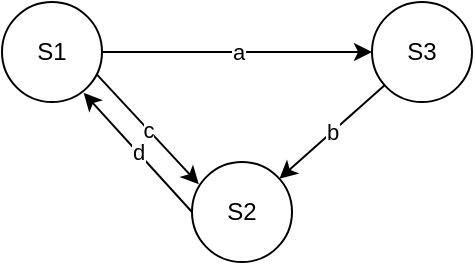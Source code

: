 <mxfile version="10.6.1" type="device"><diagram id="3xVqfW4vbu9f2OTwN6cl" name="Page-1"><mxGraphModel dx="480" dy="298" grid="1" gridSize="10" guides="1" tooltips="1" connect="1" arrows="1" fold="1" page="1" pageScale="1" pageWidth="850" pageHeight="1100" math="0" shadow="0"><root><mxCell id="0"/><mxCell id="1" parent="0"/><mxCell id="eOMa8Q__TpP2jqv91bpG-1" value="S1" style="ellipse;whiteSpace=wrap;html=1;aspect=fixed;" vertex="1" parent="1"><mxGeometry x="275" y="160" width="50" height="50" as="geometry"/></mxCell><mxCell id="eOMa8Q__TpP2jqv91bpG-2" value="S3" style="ellipse;whiteSpace=wrap;html=1;aspect=fixed;" vertex="1" parent="1"><mxGeometry x="460" y="160" width="50" height="50" as="geometry"/></mxCell><mxCell id="eOMa8Q__TpP2jqv91bpG-3" value="S2" style="ellipse;whiteSpace=wrap;html=1;aspect=fixed;" vertex="1" parent="1"><mxGeometry x="370" y="240" width="50" height="50" as="geometry"/></mxCell><mxCell id="eOMa8Q__TpP2jqv91bpG-4" value="a" style="endArrow=classic;html=1;exitX=1;exitY=0.5;exitDx=0;exitDy=0;fontSize=11;" edge="1" parent="1" source="eOMa8Q__TpP2jqv91bpG-1" target="eOMa8Q__TpP2jqv91bpG-2"><mxGeometry width="50" height="50" relative="1" as="geometry"><mxPoint x="200" y="410" as="sourcePoint"/><mxPoint x="250" y="360" as="targetPoint"/></mxGeometry></mxCell><mxCell id="eOMa8Q__TpP2jqv91bpG-5" value="c" style="endArrow=classic;html=1;entryX=0.068;entryY=0.222;entryDx=0;entryDy=0;exitX=0.952;exitY=0.729;exitDx=0;exitDy=0;exitPerimeter=0;entryPerimeter=0;" edge="1" parent="1" source="eOMa8Q__TpP2jqv91bpG-1" target="eOMa8Q__TpP2jqv91bpG-3"><mxGeometry width="50" height="50" relative="1" as="geometry"><mxPoint x="210" y="410" as="sourcePoint"/><mxPoint x="260" y="360" as="targetPoint"/></mxGeometry></mxCell><mxCell id="eOMa8Q__TpP2jqv91bpG-6" value="b" style="endArrow=classic;html=1;" edge="1" parent="1" source="eOMa8Q__TpP2jqv91bpG-2" target="eOMa8Q__TpP2jqv91bpG-3"><mxGeometry width="50" height="50" relative="1" as="geometry"><mxPoint x="490" y="199" as="sourcePoint"/><mxPoint x="452" y="262" as="targetPoint"/></mxGeometry></mxCell><mxCell id="eOMa8Q__TpP2jqv91bpG-7" value="d" style="endArrow=classic;html=1;entryX=0.817;entryY=0.909;entryDx=0;entryDy=0;exitX=0;exitY=0.5;exitDx=0;exitDy=0;entryPerimeter=0;" edge="1" parent="1" source="eOMa8Q__TpP2jqv91bpG-3" target="eOMa8Q__TpP2jqv91bpG-1"><mxGeometry width="50" height="50" relative="1" as="geometry"><mxPoint x="200" y="410" as="sourcePoint"/><mxPoint x="250" y="360" as="targetPoint"/></mxGeometry></mxCell></root></mxGraphModel></diagram></mxfile>